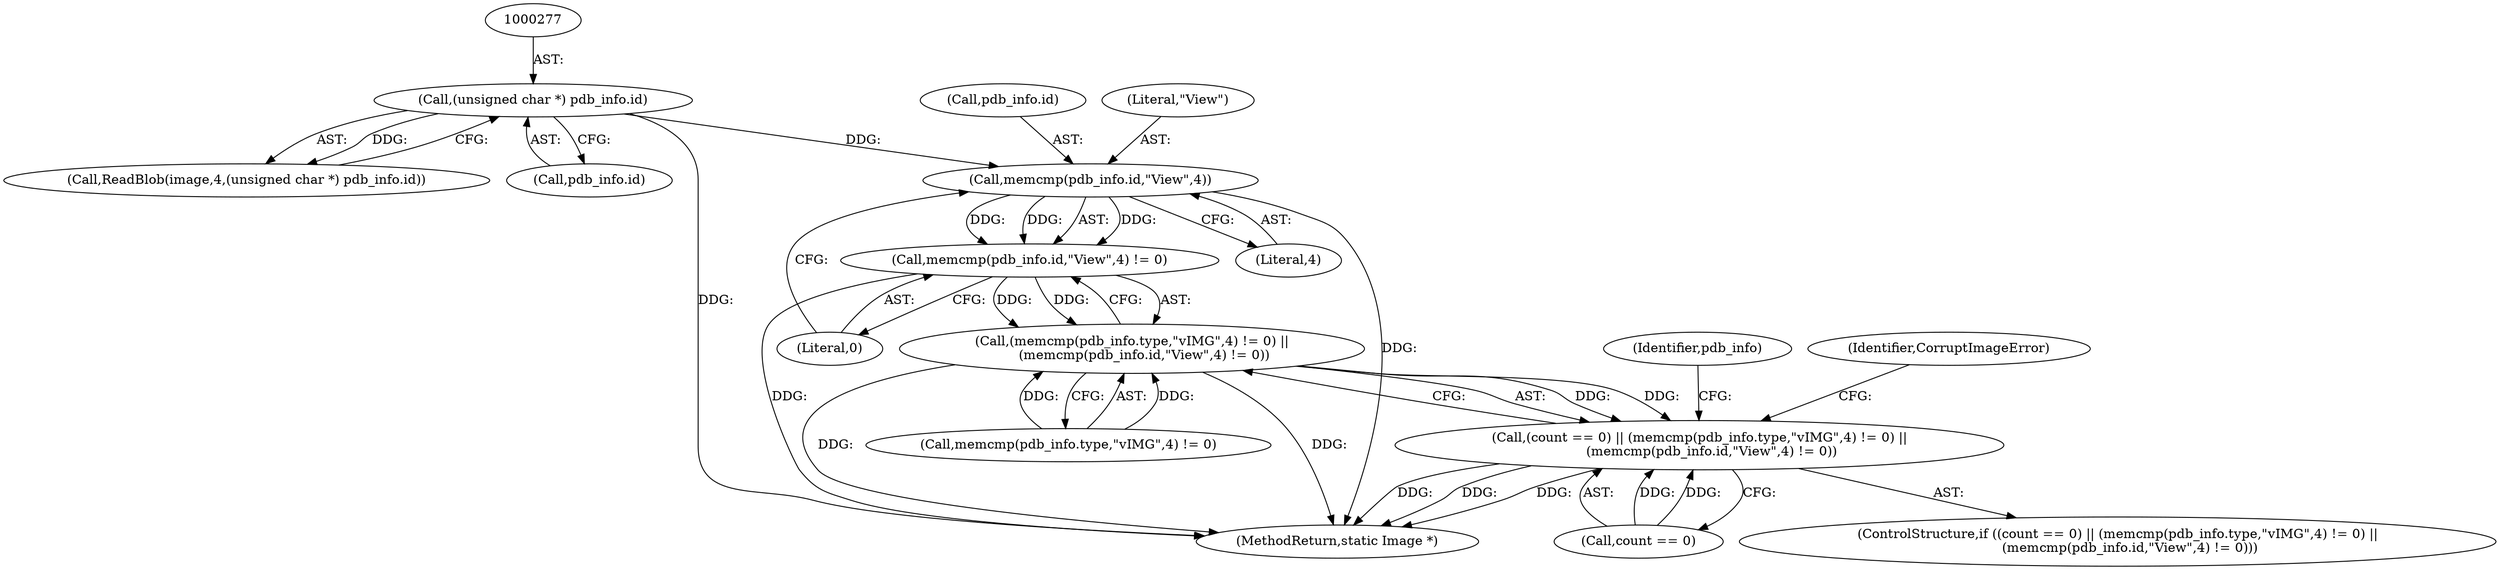 digraph "0_ImageMagick_f6e9d0d9955e85bdd7540b251cd50d598dacc5e6_45@API" {
"1000296" [label="(Call,memcmp(pdb_info.id,\"View\",4))"];
"1000276" [label="(Call,(unsigned char *) pdb_info.id)"];
"1000295" [label="(Call,memcmp(pdb_info.id,\"View\",4) != 0)"];
"1000286" [label="(Call,(memcmp(pdb_info.type,\"vIMG\",4) != 0) ||\n      (memcmp(pdb_info.id,\"View\",4) != 0))"];
"1000282" [label="(Call,(count == 0) || (memcmp(pdb_info.type,\"vIMG\",4) != 0) ||\n      (memcmp(pdb_info.id,\"View\",4) != 0))"];
"1001251" [label="(MethodReturn,static Image *)"];
"1000287" [label="(Call,memcmp(pdb_info.type,\"vIMG\",4) != 0)"];
"1000302" [label="(Literal,0)"];
"1000276" [label="(Call,(unsigned char *) pdb_info.id)"];
"1000283" [label="(Call,count == 0)"];
"1000308" [label="(Identifier,pdb_info)"];
"1000297" [label="(Call,pdb_info.id)"];
"1000286" [label="(Call,(memcmp(pdb_info.type,\"vIMG\",4) != 0) ||\n      (memcmp(pdb_info.id,\"View\",4) != 0))"];
"1000300" [label="(Literal,\"View\")"];
"1000304" [label="(Identifier,CorruptImageError)"];
"1000296" [label="(Call,memcmp(pdb_info.id,\"View\",4))"];
"1000273" [label="(Call,ReadBlob(image,4,(unsigned char *) pdb_info.id))"];
"1000282" [label="(Call,(count == 0) || (memcmp(pdb_info.type,\"vIMG\",4) != 0) ||\n      (memcmp(pdb_info.id,\"View\",4) != 0))"];
"1000278" [label="(Call,pdb_info.id)"];
"1000281" [label="(ControlStructure,if ((count == 0) || (memcmp(pdb_info.type,\"vIMG\",4) != 0) ||\n      (memcmp(pdb_info.id,\"View\",4) != 0)))"];
"1000295" [label="(Call,memcmp(pdb_info.id,\"View\",4) != 0)"];
"1000301" [label="(Literal,4)"];
"1000296" -> "1000295"  [label="AST: "];
"1000296" -> "1000301"  [label="CFG: "];
"1000297" -> "1000296"  [label="AST: "];
"1000300" -> "1000296"  [label="AST: "];
"1000301" -> "1000296"  [label="AST: "];
"1000302" -> "1000296"  [label="CFG: "];
"1000296" -> "1001251"  [label="DDG: "];
"1000296" -> "1000295"  [label="DDG: "];
"1000296" -> "1000295"  [label="DDG: "];
"1000296" -> "1000295"  [label="DDG: "];
"1000276" -> "1000296"  [label="DDG: "];
"1000276" -> "1000273"  [label="AST: "];
"1000276" -> "1000278"  [label="CFG: "];
"1000277" -> "1000276"  [label="AST: "];
"1000278" -> "1000276"  [label="AST: "];
"1000273" -> "1000276"  [label="CFG: "];
"1000276" -> "1001251"  [label="DDG: "];
"1000276" -> "1000273"  [label="DDG: "];
"1000295" -> "1000286"  [label="AST: "];
"1000295" -> "1000302"  [label="CFG: "];
"1000302" -> "1000295"  [label="AST: "];
"1000286" -> "1000295"  [label="CFG: "];
"1000295" -> "1001251"  [label="DDG: "];
"1000295" -> "1000286"  [label="DDG: "];
"1000295" -> "1000286"  [label="DDG: "];
"1000286" -> "1000282"  [label="AST: "];
"1000286" -> "1000287"  [label="CFG: "];
"1000287" -> "1000286"  [label="AST: "];
"1000282" -> "1000286"  [label="CFG: "];
"1000286" -> "1001251"  [label="DDG: "];
"1000286" -> "1001251"  [label="DDG: "];
"1000286" -> "1000282"  [label="DDG: "];
"1000286" -> "1000282"  [label="DDG: "];
"1000287" -> "1000286"  [label="DDG: "];
"1000287" -> "1000286"  [label="DDG: "];
"1000282" -> "1000281"  [label="AST: "];
"1000282" -> "1000283"  [label="CFG: "];
"1000283" -> "1000282"  [label="AST: "];
"1000304" -> "1000282"  [label="CFG: "];
"1000308" -> "1000282"  [label="CFG: "];
"1000282" -> "1001251"  [label="DDG: "];
"1000282" -> "1001251"  [label="DDG: "];
"1000282" -> "1001251"  [label="DDG: "];
"1000283" -> "1000282"  [label="DDG: "];
"1000283" -> "1000282"  [label="DDG: "];
}
